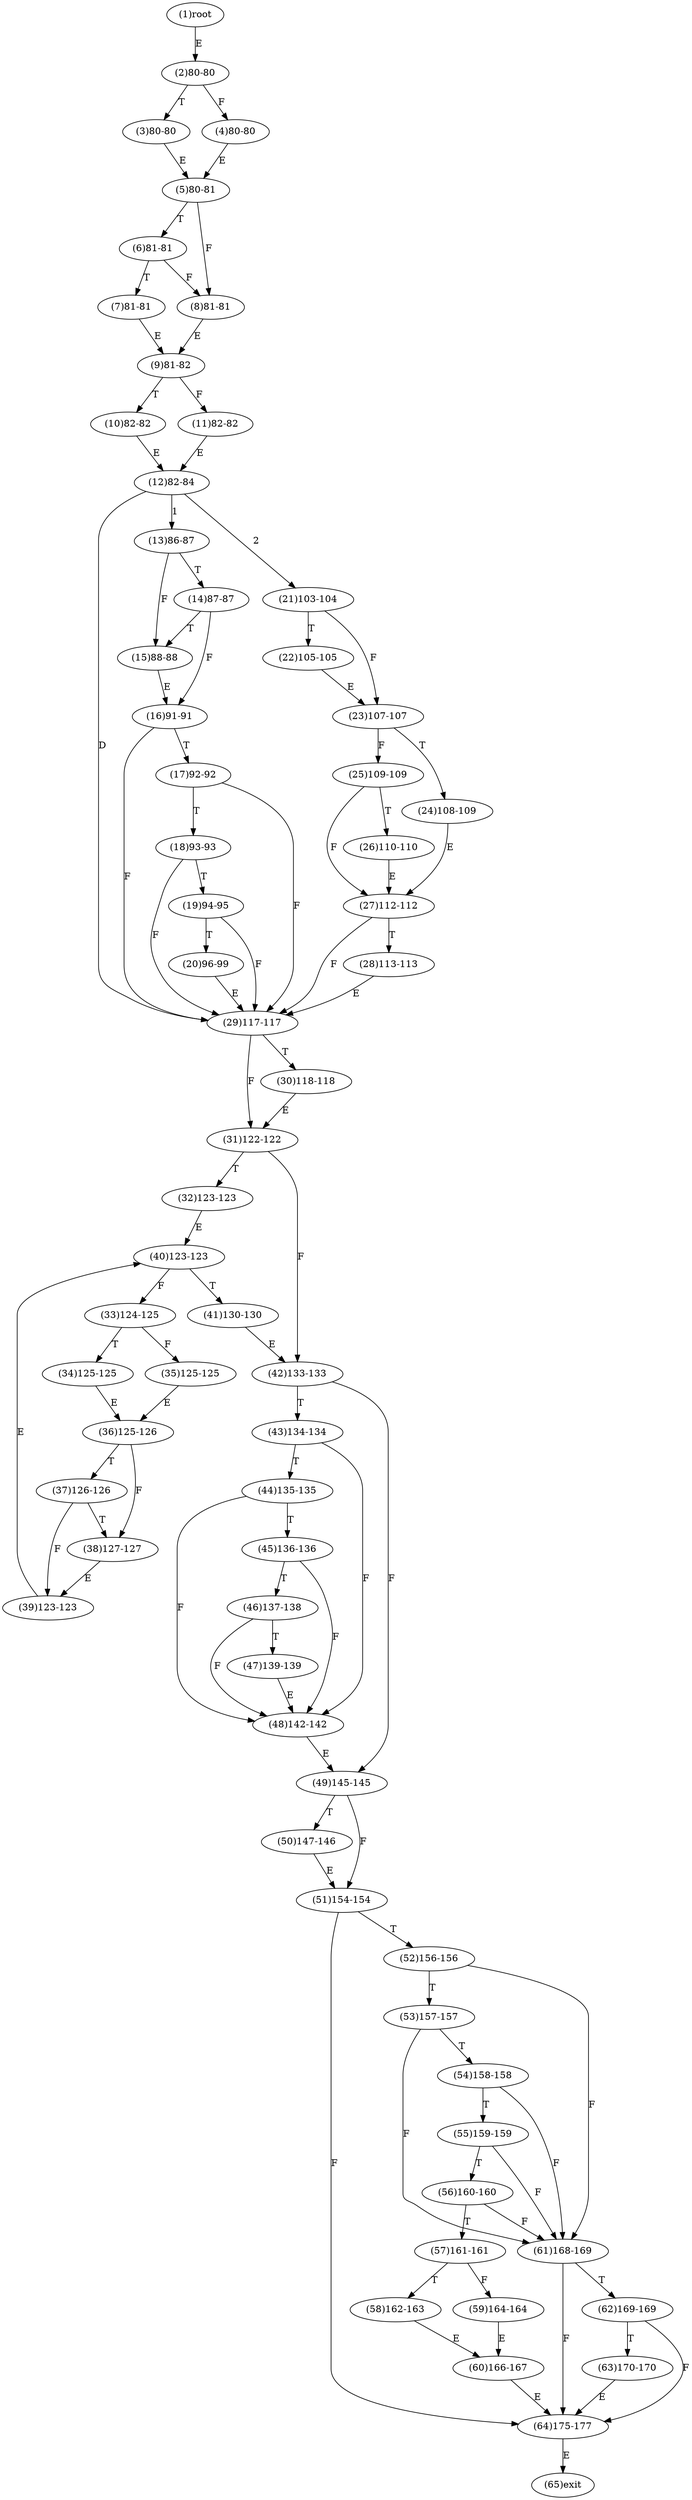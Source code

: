 digraph "" { 
1[ label="(1)root"];
2[ label="(2)80-80"];
3[ label="(3)80-80"];
4[ label="(4)80-80"];
5[ label="(5)80-81"];
6[ label="(6)81-81"];
7[ label="(7)81-81"];
8[ label="(8)81-81"];
9[ label="(9)81-82"];
10[ label="(10)82-82"];
11[ label="(11)82-82"];
12[ label="(12)82-84"];
13[ label="(13)86-87"];
14[ label="(14)87-87"];
15[ label="(15)88-88"];
17[ label="(17)92-92"];
16[ label="(16)91-91"];
19[ label="(19)94-95"];
18[ label="(18)93-93"];
21[ label="(21)103-104"];
20[ label="(20)96-99"];
23[ label="(23)107-107"];
22[ label="(22)105-105"];
25[ label="(25)109-109"];
24[ label="(24)108-109"];
27[ label="(27)112-112"];
26[ label="(26)110-110"];
29[ label="(29)117-117"];
28[ label="(28)113-113"];
31[ label="(31)122-122"];
30[ label="(30)118-118"];
34[ label="(34)125-125"];
35[ label="(35)125-125"];
32[ label="(32)123-123"];
33[ label="(33)124-125"];
38[ label="(38)127-127"];
39[ label="(39)123-123"];
36[ label="(36)125-126"];
37[ label="(37)126-126"];
42[ label="(42)133-133"];
43[ label="(43)134-134"];
40[ label="(40)123-123"];
41[ label="(41)130-130"];
46[ label="(46)137-138"];
47[ label="(47)139-139"];
44[ label="(44)135-135"];
45[ label="(45)136-136"];
51[ label="(51)154-154"];
50[ label="(50)147-146"];
49[ label="(49)145-145"];
48[ label="(48)142-142"];
55[ label="(55)159-159"];
54[ label="(54)158-158"];
53[ label="(53)157-157"];
52[ label="(52)156-156"];
59[ label="(59)164-164"];
58[ label="(58)162-163"];
57[ label="(57)161-161"];
56[ label="(56)160-160"];
63[ label="(63)170-170"];
62[ label="(62)169-169"];
61[ label="(61)168-169"];
60[ label="(60)166-167"];
64[ label="(64)175-177"];
65[ label="(65)exit"];
1->2[ label="E"];
2->4[ label="F"];
2->3[ label="T"];
3->5[ label="E"];
4->5[ label="E"];
5->8[ label="F"];
5->6[ label="T"];
6->8[ label="F"];
6->7[ label="T"];
7->9[ label="E"];
8->9[ label="E"];
9->11[ label="F"];
9->10[ label="T"];
10->12[ label="E"];
11->12[ label="E"];
12->13[ label="1"];
12->21[ label="2"];
12->29[ label="D"];
13->15[ label="F"];
13->14[ label="T"];
14->16[ label="F"];
14->15[ label="T"];
15->16[ label="E"];
16->29[ label="F"];
16->17[ label="T"];
17->29[ label="F"];
17->18[ label="T"];
18->29[ label="F"];
18->19[ label="T"];
19->29[ label="F"];
19->20[ label="T"];
20->29[ label="E"];
21->23[ label="F"];
21->22[ label="T"];
22->23[ label="E"];
23->25[ label="F"];
23->24[ label="T"];
24->27[ label="E"];
25->27[ label="F"];
25->26[ label="T"];
26->27[ label="E"];
27->29[ label="F"];
27->28[ label="T"];
28->29[ label="E"];
29->31[ label="F"];
29->30[ label="T"];
30->31[ label="E"];
31->42[ label="F"];
31->32[ label="T"];
32->40[ label="E"];
33->35[ label="F"];
33->34[ label="T"];
34->36[ label="E"];
35->36[ label="E"];
36->38[ label="F"];
36->37[ label="T"];
37->39[ label="F"];
37->38[ label="T"];
38->39[ label="E"];
39->40[ label="E"];
40->33[ label="F"];
40->41[ label="T"];
41->42[ label="E"];
42->49[ label="F"];
42->43[ label="T"];
43->48[ label="F"];
43->44[ label="T"];
44->48[ label="F"];
44->45[ label="T"];
45->48[ label="F"];
45->46[ label="T"];
46->48[ label="F"];
46->47[ label="T"];
47->48[ label="E"];
48->49[ label="E"];
49->51[ label="F"];
49->50[ label="T"];
50->51[ label="E"];
51->64[ label="F"];
51->52[ label="T"];
52->61[ label="F"];
52->53[ label="T"];
53->61[ label="F"];
53->54[ label="T"];
54->61[ label="F"];
54->55[ label="T"];
55->61[ label="F"];
55->56[ label="T"];
56->61[ label="F"];
56->57[ label="T"];
57->59[ label="F"];
57->58[ label="T"];
58->60[ label="E"];
59->60[ label="E"];
60->64[ label="E"];
61->64[ label="F"];
61->62[ label="T"];
62->64[ label="F"];
62->63[ label="T"];
63->64[ label="E"];
64->65[ label="E"];
}